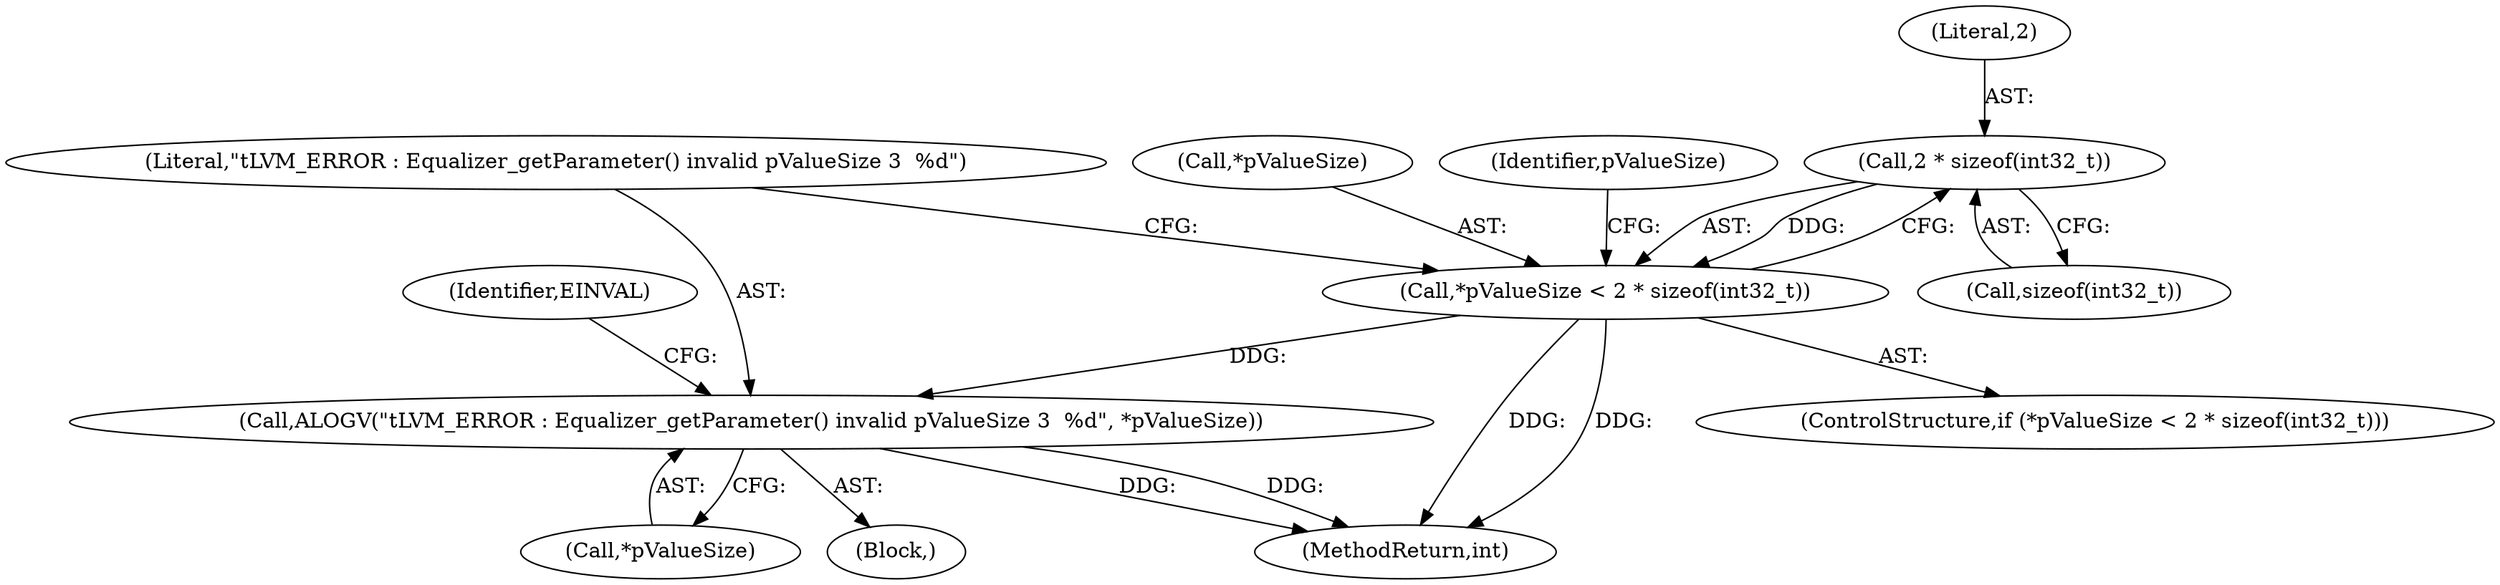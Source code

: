 digraph "0_Android_c66c43ad571ed2590dcd55a762c73c90d9744bac@API" {
"1000196" [label="(Call,2 * sizeof(int32_t))"];
"1000193" [label="(Call,*pValueSize < 2 * sizeof(int32_t))"];
"1000201" [label="(Call,ALOGV(\"\tLVM_ERROR : Equalizer_getParameter() invalid pValueSize 3  %d\", *pValueSize))"];
"1000192" [label="(ControlStructure,if (*pValueSize < 2 * sizeof(int32_t)))"];
"1000198" [label="(Call,sizeof(int32_t))"];
"1000200" [label="(Block,)"];
"1000201" [label="(Call,ALOGV(\"\tLVM_ERROR : Equalizer_getParameter() invalid pValueSize 3  %d\", *pValueSize))"];
"1000207" [label="(Identifier,EINVAL)"];
"1000197" [label="(Literal,2)"];
"1000196" [label="(Call,2 * sizeof(int32_t))"];
"1000202" [label="(Literal,\"\tLVM_ERROR : Equalizer_getParameter() invalid pValueSize 3  %d\")"];
"1000203" [label="(Call,*pValueSize)"];
"1000194" [label="(Call,*pValueSize)"];
"1000193" [label="(Call,*pValueSize < 2 * sizeof(int32_t))"];
"1000522" [label="(MethodReturn,int)"];
"1000210" [label="(Identifier,pValueSize)"];
"1000196" -> "1000193"  [label="AST: "];
"1000196" -> "1000198"  [label="CFG: "];
"1000197" -> "1000196"  [label="AST: "];
"1000198" -> "1000196"  [label="AST: "];
"1000193" -> "1000196"  [label="CFG: "];
"1000196" -> "1000193"  [label="DDG: "];
"1000193" -> "1000192"  [label="AST: "];
"1000194" -> "1000193"  [label="AST: "];
"1000202" -> "1000193"  [label="CFG: "];
"1000210" -> "1000193"  [label="CFG: "];
"1000193" -> "1000522"  [label="DDG: "];
"1000193" -> "1000522"  [label="DDG: "];
"1000193" -> "1000201"  [label="DDG: "];
"1000201" -> "1000200"  [label="AST: "];
"1000201" -> "1000203"  [label="CFG: "];
"1000202" -> "1000201"  [label="AST: "];
"1000203" -> "1000201"  [label="AST: "];
"1000207" -> "1000201"  [label="CFG: "];
"1000201" -> "1000522"  [label="DDG: "];
"1000201" -> "1000522"  [label="DDG: "];
}
